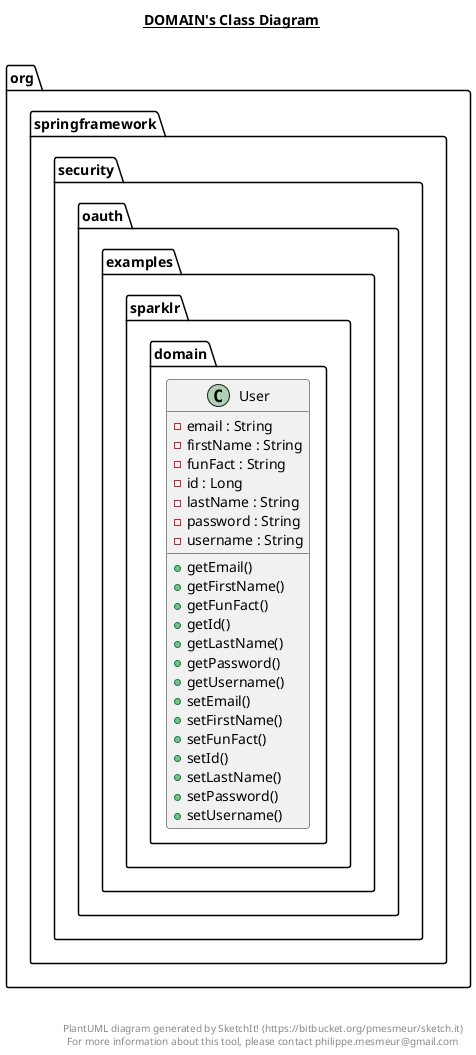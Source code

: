 @startuml

title __DOMAIN's Class Diagram__\n

  namespace org.springframework.security.oauth.examples.sparklr {
    namespace domain {
      class org.springframework.security.oauth.examples.sparklr.domain.User {
          - email : String
          - firstName : String
          - funFact : String
          - id : Long
          - lastName : String
          - password : String
          - username : String
          + getEmail()
          + getFirstName()
          + getFunFact()
          + getId()
          + getLastName()
          + getPassword()
          + getUsername()
          + setEmail()
          + setFirstName()
          + setFunFact()
          + setId()
          + setLastName()
          + setPassword()
          + setUsername()
      }
    }
  }
  



right footer


PlantUML diagram generated by SketchIt! (https://bitbucket.org/pmesmeur/sketch.it)
For more information about this tool, please contact philippe.mesmeur@gmail.com
endfooter

@enduml
